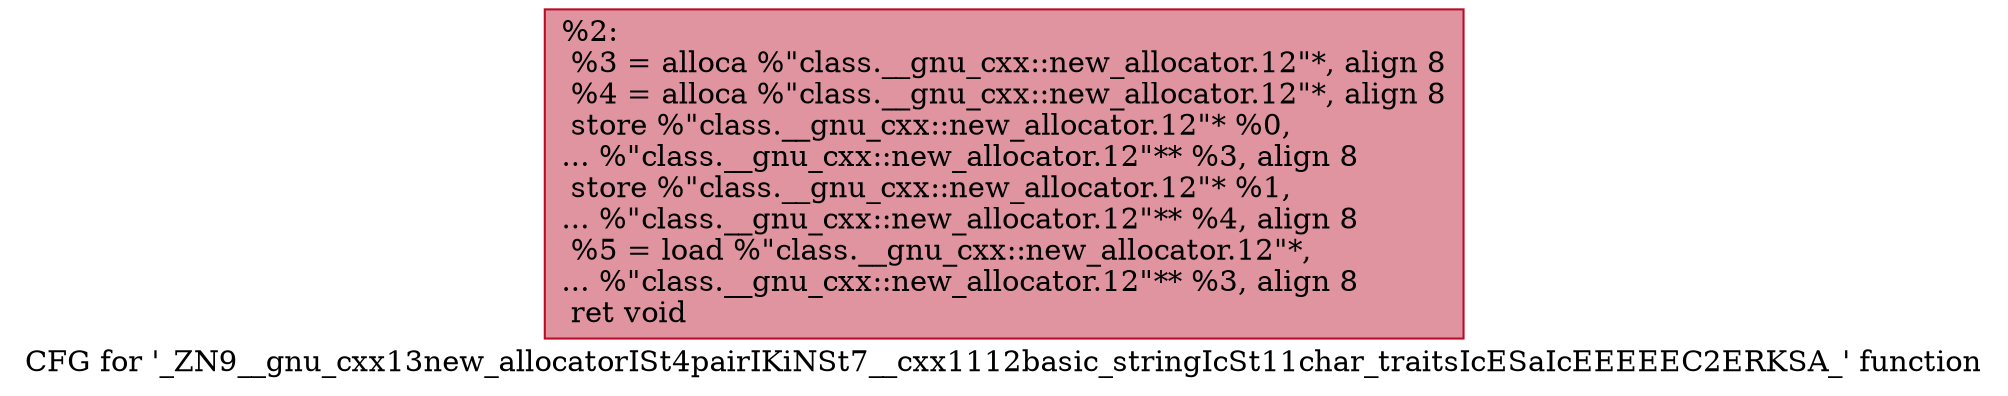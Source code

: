 digraph "CFG for '_ZN9__gnu_cxx13new_allocatorISt4pairIKiNSt7__cxx1112basic_stringIcSt11char_traitsIcESaIcEEEEEC2ERKSA_' function" {
	label="CFG for '_ZN9__gnu_cxx13new_allocatorISt4pairIKiNSt7__cxx1112basic_stringIcSt11char_traitsIcESaIcEEEEEC2ERKSA_' function";

	Node0x561d2df34190 [shape=record,color="#b70d28ff", style=filled, fillcolor="#b70d2870",label="{%2:\l  %3 = alloca %\"class.__gnu_cxx::new_allocator.12\"*, align 8\l  %4 = alloca %\"class.__gnu_cxx::new_allocator.12\"*, align 8\l  store %\"class.__gnu_cxx::new_allocator.12\"* %0,\l... %\"class.__gnu_cxx::new_allocator.12\"** %3, align 8\l  store %\"class.__gnu_cxx::new_allocator.12\"* %1,\l... %\"class.__gnu_cxx::new_allocator.12\"** %4, align 8\l  %5 = load %\"class.__gnu_cxx::new_allocator.12\"*,\l... %\"class.__gnu_cxx::new_allocator.12\"** %3, align 8\l  ret void\l}"];
}
